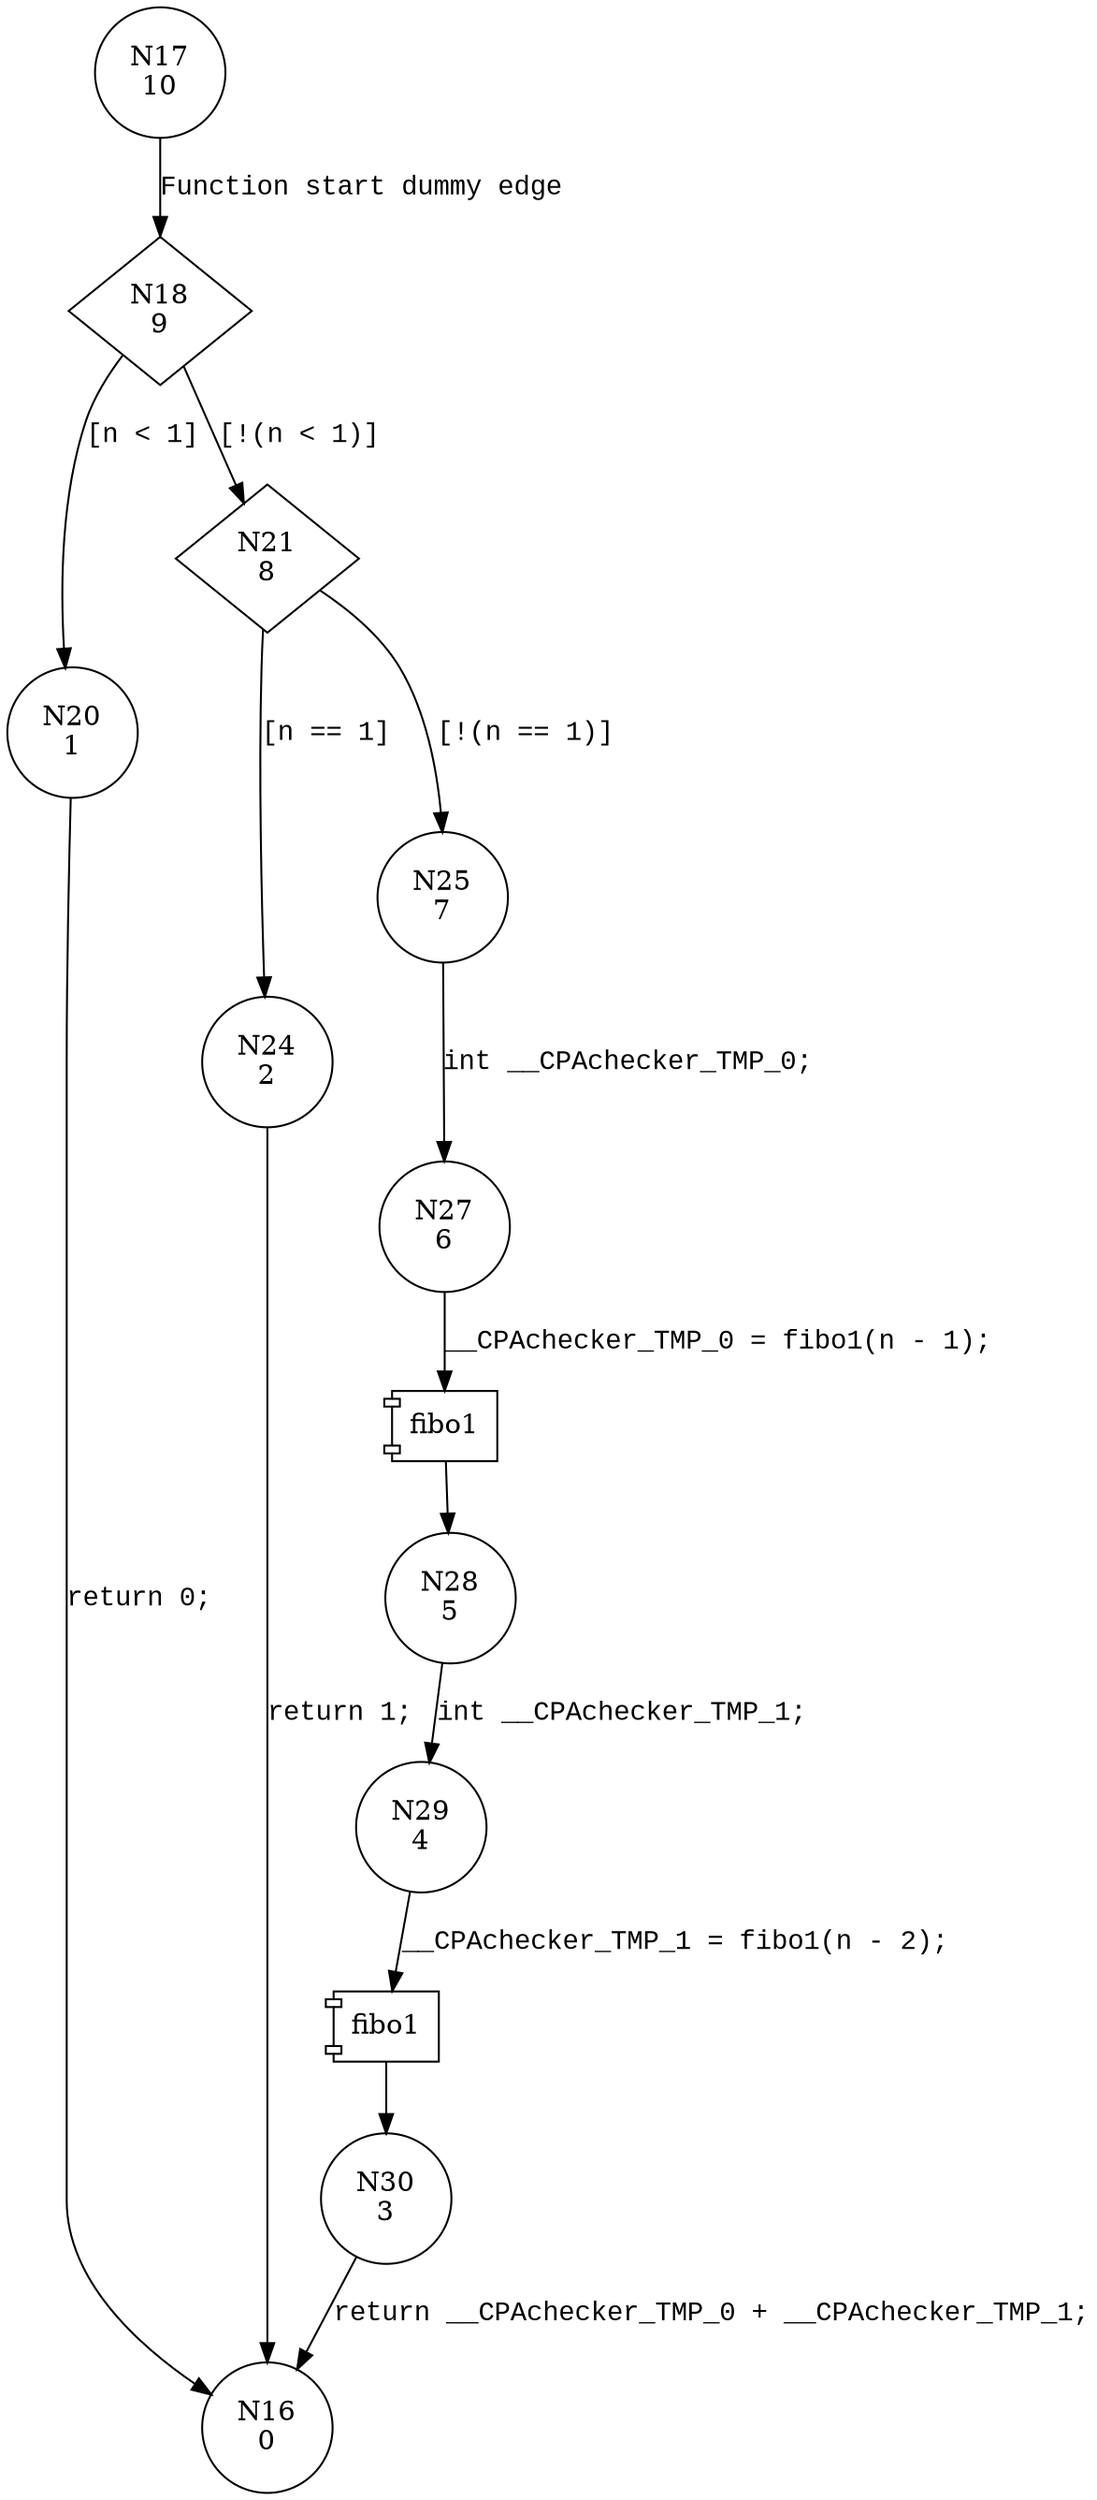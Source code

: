 digraph fibo2 {
17 [shape="circle" label="N17\n10"]
18 [shape="diamond" label="N18\n9"]
20 [shape="circle" label="N20\n1"]
21 [shape="diamond" label="N21\n8"]
24 [shape="circle" label="N24\n2"]
25 [shape="circle" label="N25\n7"]
27 [shape="circle" label="N27\n6"]
28 [shape="circle" label="N28\n5"]
29 [shape="circle" label="N29\n4"]
30 [shape="circle" label="N30\n3"]
16 [shape="circle" label="N16\n0"]
17 -> 18 [label="Function start dummy edge" fontname="Courier New"]
18 -> 20 [label="[n < 1]" fontname="Courier New"]
18 -> 21 [label="[!(n < 1)]" fontname="Courier New"]
21 -> 24 [label="[n == 1]" fontname="Courier New"]
21 -> 25 [label="[!(n == 1)]" fontname="Courier New"]
100002 [shape="component" label="fibo1"]
27 -> 100002 [label="__CPAchecker_TMP_0 = fibo1(n - 1);" fontname="Courier New"]
100002 -> 28 [label="" fontname="Courier New"]
100003 [shape="component" label="fibo1"]
29 -> 100003 [label="__CPAchecker_TMP_1 = fibo1(n - 2);" fontname="Courier New"]
100003 -> 30 [label="" fontname="Courier New"]
24 -> 16 [label="return 1;" fontname="Courier New"]
25 -> 27 [label="int __CPAchecker_TMP_0;" fontname="Courier New"]
28 -> 29 [label="int __CPAchecker_TMP_1;" fontname="Courier New"]
30 -> 16 [label="return __CPAchecker_TMP_0 + __CPAchecker_TMP_1;" fontname="Courier New"]
20 -> 16 [label="return 0;" fontname="Courier New"]
}